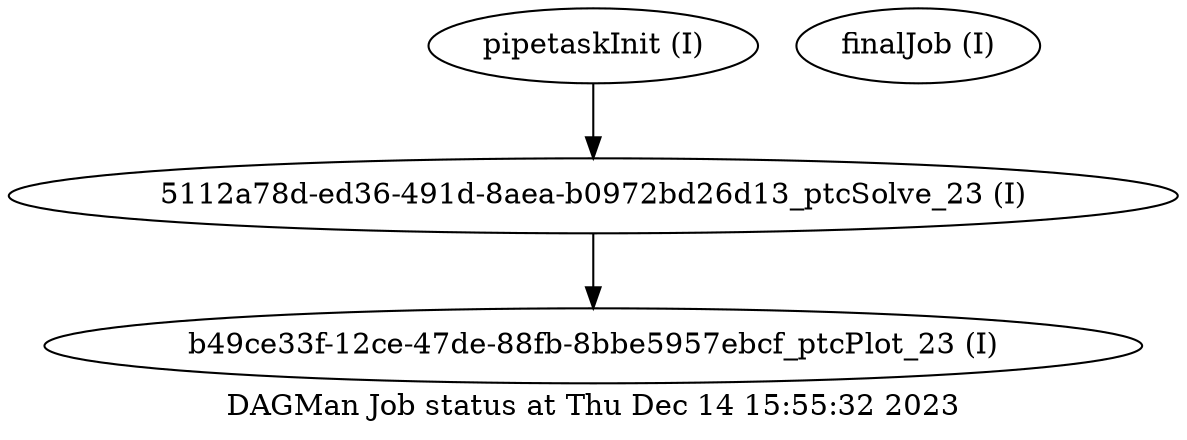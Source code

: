 digraph DAG {
    label="DAGMan Job status at Thu Dec 14 15:55:32 2023";

    "pipetaskInit" [shape=ellipse label="pipetaskInit (I)"];
    "5112a78d-ed36-491d-8aea-b0972bd26d13_ptcSolve_23" [shape=ellipse label="5112a78d-ed36-491d-8aea-b0972bd26d13_ptcSolve_23 (I)"];
    "b49ce33f-12ce-47de-88fb-8bbe5957ebcf_ptcPlot_23" [shape=ellipse label="b49ce33f-12ce-47de-88fb-8bbe5957ebcf_ptcPlot_23 (I)"];
    "finalJob" [shape=ellipse label="finalJob (I)"];

    "pipetaskInit" -> "5112a78d-ed36-491d-8aea-b0972bd26d13_ptcSolve_23";
    "5112a78d-ed36-491d-8aea-b0972bd26d13_ptcSolve_23" -> "b49ce33f-12ce-47de-88fb-8bbe5957ebcf_ptcPlot_23";
}
